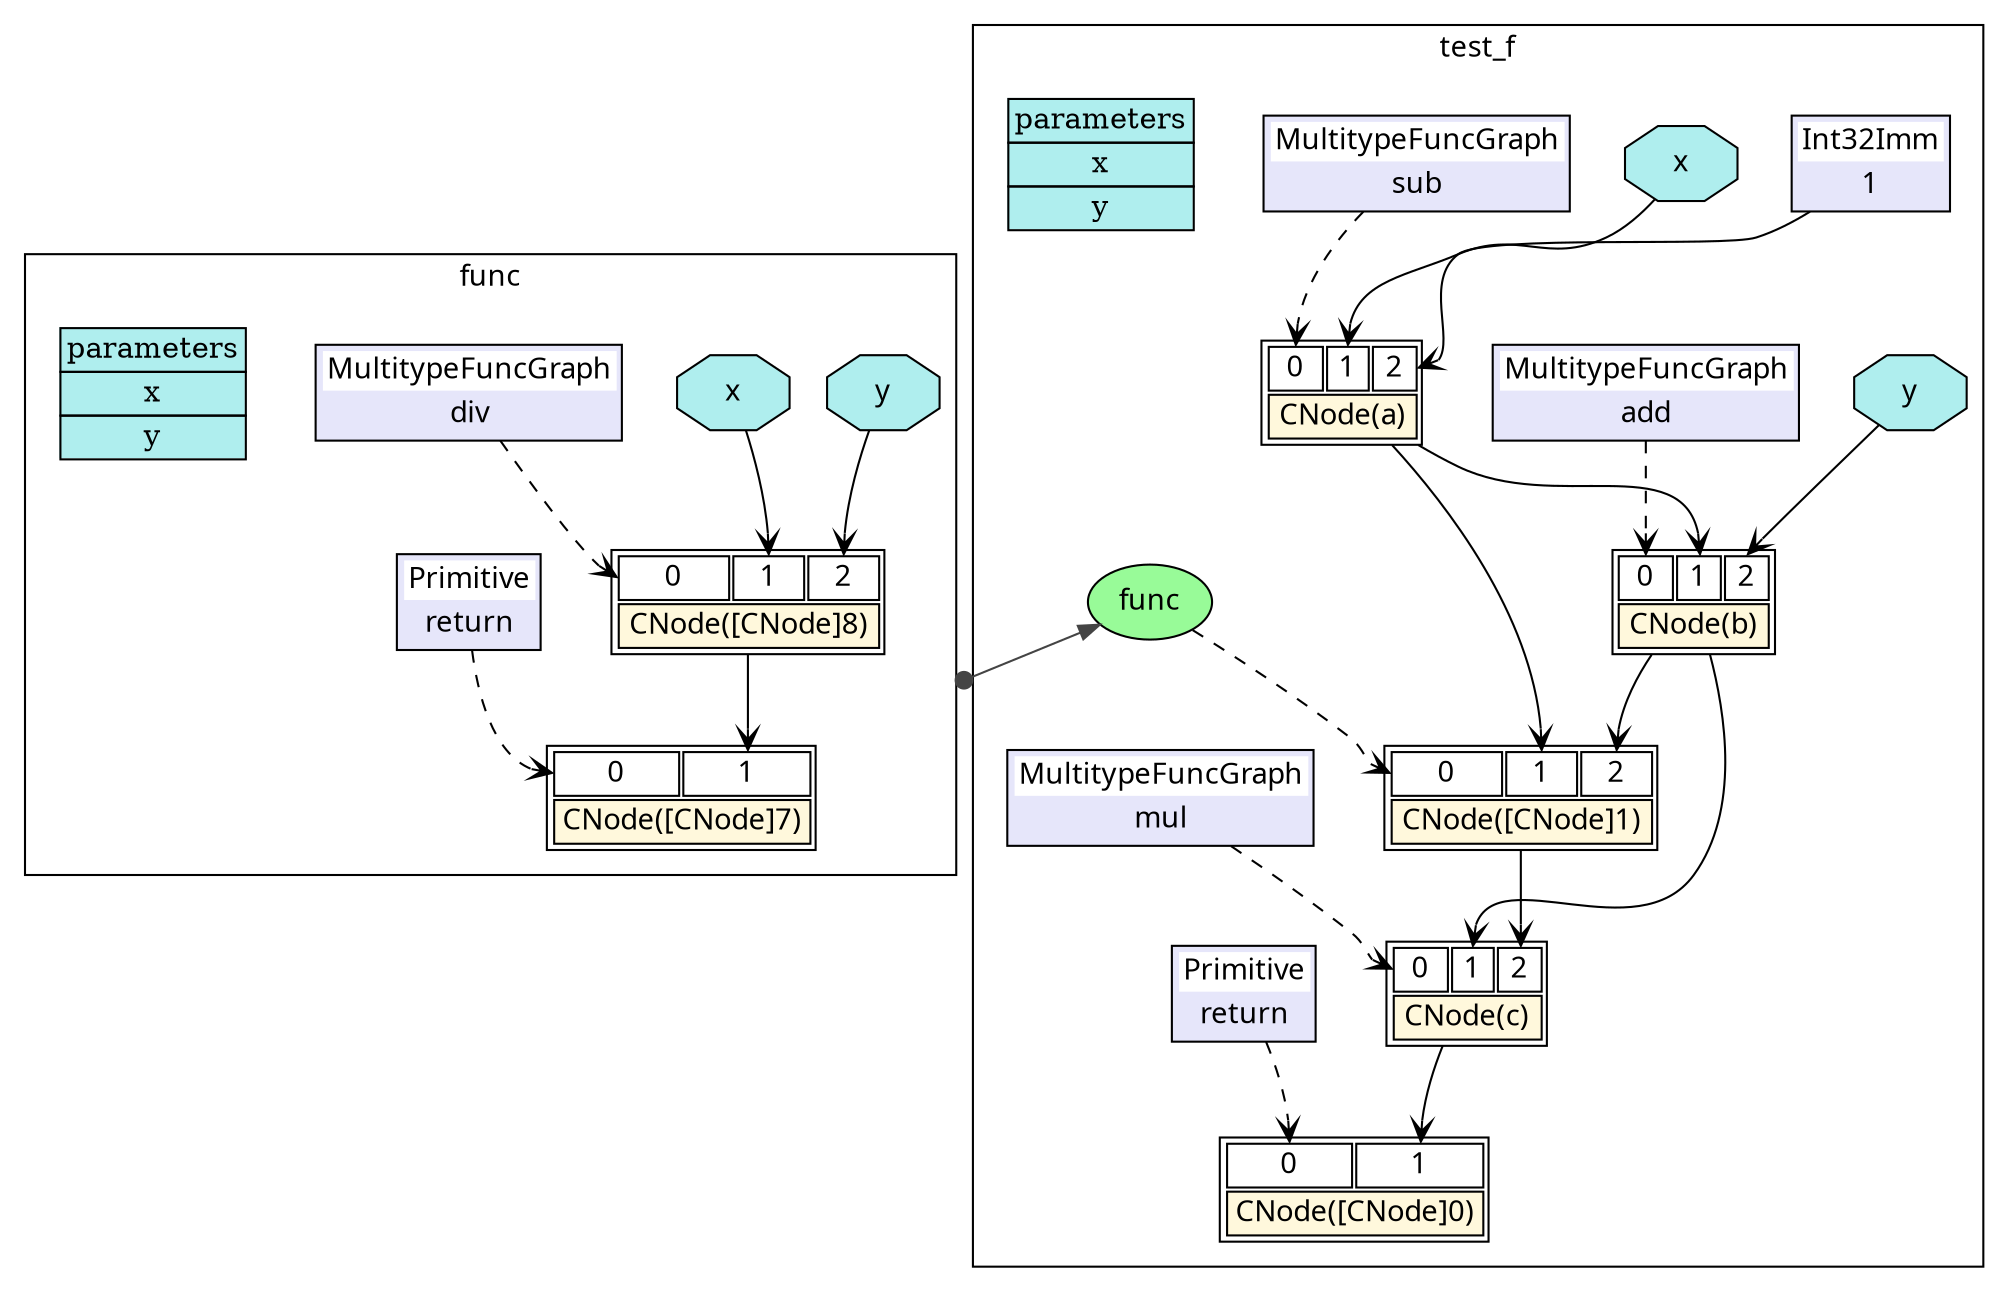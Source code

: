 digraph mindspore {
compound=true
subgraph cluster_0x55c9669c3c70{
id=cluster_0x55c9669c3c70
label="test_f"
fontname="HuaweiSans"
node0x55c9669c6cc0_0[fontname="HuaweiSans",shape=plaintext,label=<<table port='core'>
<tr><td port='0'>0</td><td port='1'>1</td></tr>
<tr><td colspan='2' bgcolor='cornsilk'>CNode([CNode]0)</td></tr>
</table>>,]
node0x55c9669c66a0_0[fontname="HuaweiSans",shape=plaintext,label=<<table port='core'>
<tr><td port='0'>0</td><td port='1'>1</td><td port='2'>2</td></tr>
<tr><td colspan='3' bgcolor='cornsilk'>CNode(c)</td></tr>
</table>>,]
node0x55c9669c6960_0[fontname="HuaweiSans",shape=plaintext,label=<<table port='core'>
<tr><td port='0'>0</td><td port='1'>1</td><td port='2'>2</td></tr>
<tr><td colspan='3' bgcolor='cornsilk'>CNode([CNode]1)</td></tr>
</table>>,]
node0x55c9669c58a0_0[fontname="HuaweiSans",shape=plaintext,label=<<table port='core'>
<tr><td port='0'>0</td><td port='1'>1</td><td port='2'>2</td></tr>
<tr><td colspan='3' bgcolor='cornsilk'>CNode(b)</td></tr>
</table>>,]
node0x55c9669c4fb0_0[fontname="HuaweiSans",shape=plaintext,label=<<table port='core'>
<tr><td port='0'>0</td><td port='1'>1</td><td port='2'>2</td></tr>
<tr><td colspan='3' bgcolor='cornsilk'>CNode(a)</td></tr>
</table>>,]
node0x55c9669c6b60_0[fontname="HuaweiSans",shape=plaintext,label=<<table port='core' cellborder='0' cellspacing='2' bgcolor='lavender'><tr><td bgcolor='white'>Primitive</td></tr><tr><td>return</td></tr></table>>,]
node0x55c9669c9720_1[fontname="HuaweiSans",shape=plaintext,label=<<table port='core' cellborder='0' cellspacing='2' bgcolor='lavender'><tr><td bgcolor='white'>MultitypeFuncGraph</td></tr><tr><td>mul</td></tr></table>>,]
node0x55c9669c9dd0_2[fontname="HuaweiSans",shape=oval,label="func",style=filled,fillcolor="palegreen",URL="#cluster_0x55c9669c7310",]
node0x55c9669c9800_3[fontname="HuaweiSans",shape=plaintext,label=<<table port='core' cellborder='0' cellspacing='2' bgcolor='lavender'><tr><td bgcolor='white'>MultitypeFuncGraph</td></tr><tr><td>add</td></tr></table>>,]
node0x55c9669c4430_4[fontname="HuaweiSans",shape=octagon,label="y",style=filled,fillcolor=paleturquoise,]
node0x55c9669c9e80_5[fontname="HuaweiSans",shape=plaintext,label=<<table port='core' cellborder='0' cellspacing='2' bgcolor='lavender'><tr><td bgcolor='white'>MultitypeFuncGraph</td></tr><tr><td>sub</td></tr></table>>,]
node0x55c9669c3fc0_6[fontname="HuaweiSans",shape=octagon,label="x",style=filled,fillcolor=paleturquoise,]
node0x55c96692eeb0_7[fontname="HuaweiSans",shape=plaintext,label=<<table port='core' cellborder='0' cellspacing='2' bgcolor='lavender'><tr><td bgcolor='white'>Int32Imm</td></tr><tr><td>1</td></tr></table>>,]
parameters_0x55c9669c3c70[shape=plaintext label=<<table bgcolor='paleturquoise' cellspacing='0' cellborder='1' border='0'><tr><td>parameters</td></tr><tr><td>x</td></tr><tr><td>y</td></tr></table>>,];}
subgraph cluster_0x55c9669c7310{
id=cluster_0x55c9669c7310
label="func"
fontname="HuaweiSans"
node0x55c9669cc740_0[fontname="HuaweiSans",shape=plaintext,label=<<table port='core'>
<tr><td port='0'>0</td><td port='1'>1</td></tr>
<tr><td colspan='2' bgcolor='cornsilk'>CNode([CNode]7)</td></tr>
</table>>,]
node0x55c9669cc5c0_0[fontname="HuaweiSans",shape=plaintext,label=<<table port='core'>
<tr><td port='0'>0</td><td port='1'>1</td><td port='2'>2</td></tr>
<tr><td colspan='3' bgcolor='cornsilk'>CNode([CNode]8)</td></tr>
</table>>,]
node0x55c9669cafc0_8[fontname="HuaweiSans",shape=plaintext,label=<<table port='core' cellborder='0' cellspacing='2' bgcolor='lavender'><tr><td bgcolor='white'>Primitive</td></tr><tr><td>return</td></tr></table>>,]
node0x55c9669cc930_9[fontname="HuaweiSans",shape=plaintext,label=<<table port='core' cellborder='0' cellspacing='2' bgcolor='lavender'><tr><td bgcolor='white'>MultitypeFuncGraph</td></tr><tr><td>div</td></tr></table>>,]
node0x55c9669cab20_10[fontname="HuaweiSans",shape=octagon,label="x",style=filled,fillcolor=paleturquoise,]
node0x55c9669cacf0_11[fontname="HuaweiSans",shape=octagon,label="y",style=filled,fillcolor=paleturquoise,]
parameters_0x55c9669c7310[shape=plaintext label=<<table bgcolor='paleturquoise' cellspacing='0' cellborder='1' border='0'><tr><td>parameters</td></tr><tr><td>x</td></tr><tr><td>y</td></tr></table>>,];}
node0x55c9669c6b60_0:core->node0x55c9669c6cc0_0:0[arrowhead=vee,style=dashed]
node0x55c9669c66a0_0:core->node0x55c9669c6cc0_0:1[arrowhead=vee,]
node0x55c9669c9720_1:core->node0x55c9669c66a0_0:0[arrowhead=vee,style=dashed]
node0x55c9669c58a0_0:core->node0x55c9669c66a0_0:1[arrowhead=vee,]
node0x55c9669c6960_0:core->node0x55c9669c66a0_0:2[arrowhead=vee,]
node0x55c9669c9dd0_2->node0x55c9669c6960_0:0[arrowhead=vee,style=dashed]
node0x55c9669c9dd0_2->node0x55c9669cc740_0[lhead=cluster_0x55c9669c7310,dir=both,arrowhead=dot,style=filled,color="#444444"]
node0x55c9669c4fb0_0:core->node0x55c9669c6960_0:1[arrowhead=vee,]
node0x55c9669c58a0_0:core->node0x55c9669c6960_0:2[arrowhead=vee,]
node0x55c9669c9800_3:core->node0x55c9669c58a0_0:0[arrowhead=vee,style=dashed]
node0x55c9669c4fb0_0:core->node0x55c9669c58a0_0:1[arrowhead=vee,]
node0x55c9669c4430_4->node0x55c9669c58a0_0:2[arrowhead=vee,]
node0x55c9669c9e80_5:core->node0x55c9669c4fb0_0:0[arrowhead=vee,style=dashed]
node0x55c9669c3fc0_6->node0x55c9669c4fb0_0:1[arrowhead=vee,]
node0x55c96692eeb0_7:core->node0x55c9669c4fb0_0:2[arrowhead=vee,]
node0x55c9669cafc0_8:core->node0x55c9669cc740_0:0[arrowhead=vee,style=dashed]
node0x55c9669cc5c0_0:core->node0x55c9669cc740_0:1[arrowhead=vee,]
node0x55c9669cc930_9:core->node0x55c9669cc5c0_0:0[arrowhead=vee,style=dashed]
node0x55c9669cab20_10->node0x55c9669cc5c0_0:1[arrowhead=vee,]
node0x55c9669cacf0_11->node0x55c9669cc5c0_0:2[arrowhead=vee,]
}
